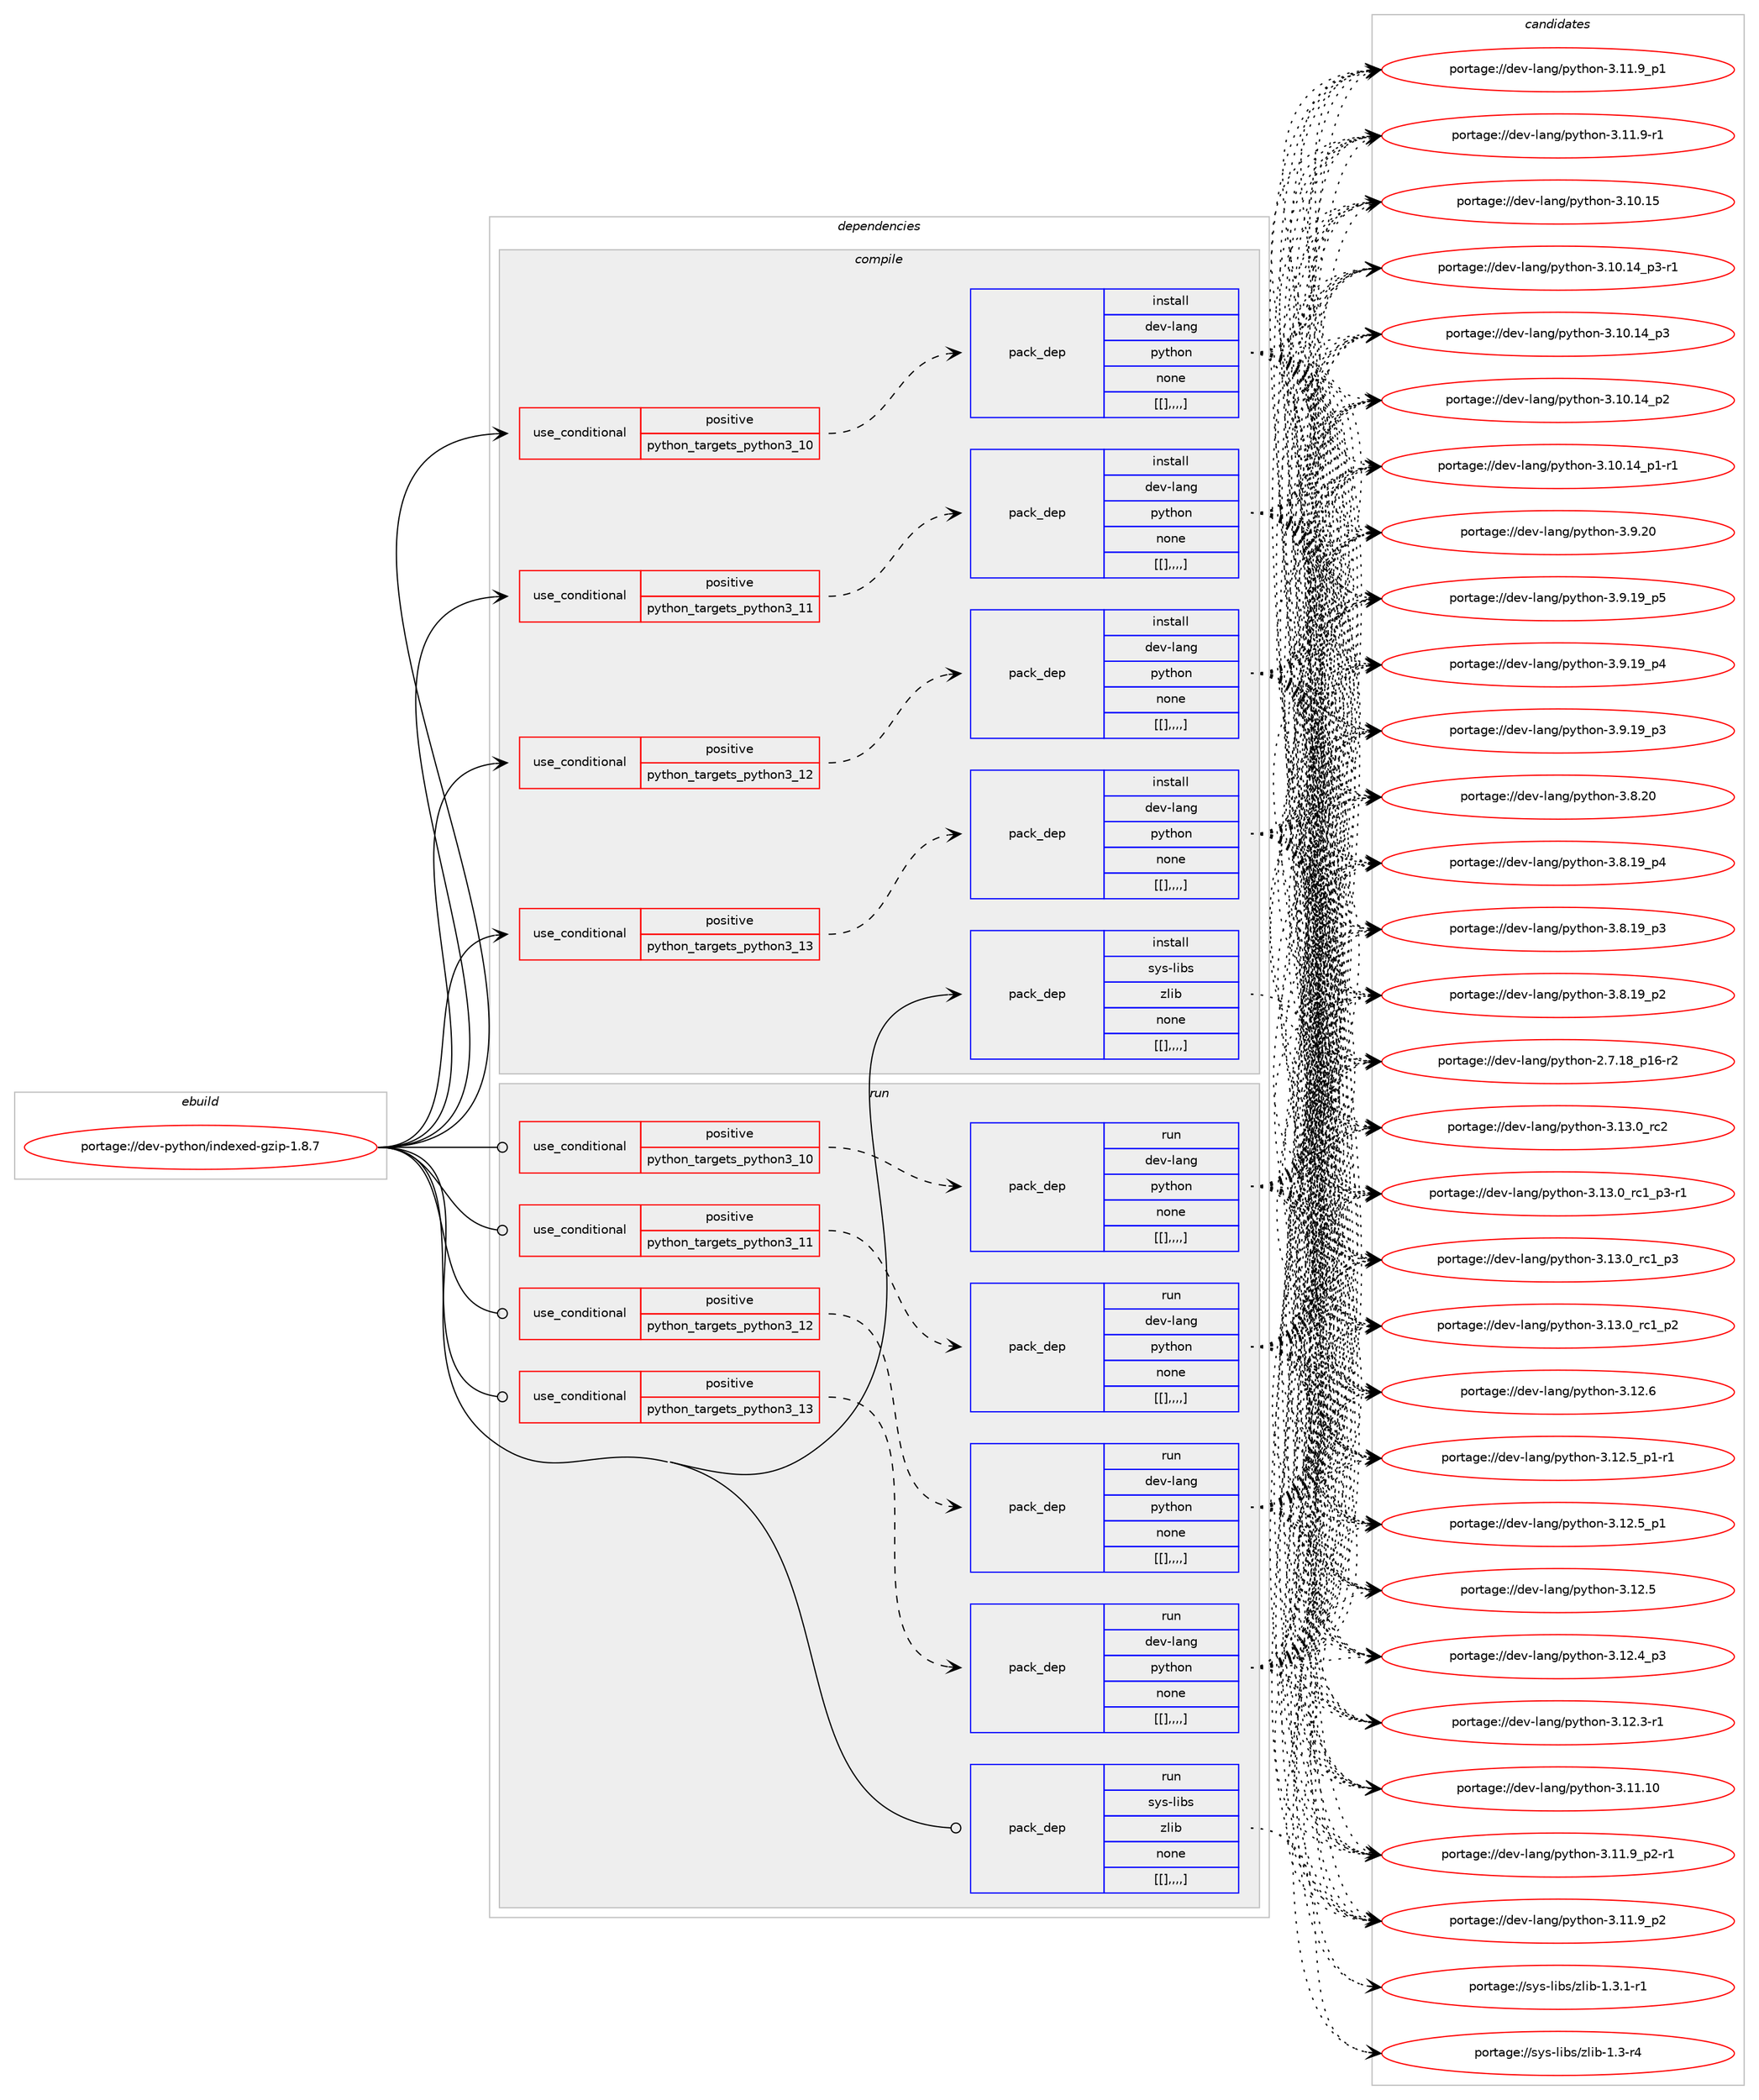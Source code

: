 digraph prolog {

# *************
# Graph options
# *************

newrank=true;
concentrate=true;
compound=true;
graph [rankdir=LR,fontname=Helvetica,fontsize=10,ranksep=1.5];#, ranksep=2.5, nodesep=0.2];
edge  [arrowhead=vee];
node  [fontname=Helvetica,fontsize=10];

# **********
# The ebuild
# **********

subgraph cluster_leftcol {
color=gray;
label=<<i>ebuild</i>>;
id [label="portage://dev-python/indexed-gzip-1.8.7", color=red, width=4, href="../dev-python/indexed-gzip-1.8.7.svg"];
}

# ****************
# The dependencies
# ****************

subgraph cluster_midcol {
color=gray;
label=<<i>dependencies</i>>;
subgraph cluster_compile {
fillcolor="#eeeeee";
style=filled;
label=<<i>compile</i>>;
subgraph cond34185 {
dependency149233 [label=<<TABLE BORDER="0" CELLBORDER="1" CELLSPACING="0" CELLPADDING="4"><TR><TD ROWSPAN="3" CELLPADDING="10">use_conditional</TD></TR><TR><TD>positive</TD></TR><TR><TD>python_targets_python3_10</TD></TR></TABLE>>, shape=none, color=red];
subgraph pack113830 {
dependency149234 [label=<<TABLE BORDER="0" CELLBORDER="1" CELLSPACING="0" CELLPADDING="4" WIDTH="220"><TR><TD ROWSPAN="6" CELLPADDING="30">pack_dep</TD></TR><TR><TD WIDTH="110">install</TD></TR><TR><TD>dev-lang</TD></TR><TR><TD>python</TD></TR><TR><TD>none</TD></TR><TR><TD>[[],,,,]</TD></TR></TABLE>>, shape=none, color=blue];
}
dependency149233:e -> dependency149234:w [weight=20,style="dashed",arrowhead="vee"];
}
id:e -> dependency149233:w [weight=20,style="solid",arrowhead="vee"];
subgraph cond34186 {
dependency149235 [label=<<TABLE BORDER="0" CELLBORDER="1" CELLSPACING="0" CELLPADDING="4"><TR><TD ROWSPAN="3" CELLPADDING="10">use_conditional</TD></TR><TR><TD>positive</TD></TR><TR><TD>python_targets_python3_11</TD></TR></TABLE>>, shape=none, color=red];
subgraph pack113831 {
dependency149236 [label=<<TABLE BORDER="0" CELLBORDER="1" CELLSPACING="0" CELLPADDING="4" WIDTH="220"><TR><TD ROWSPAN="6" CELLPADDING="30">pack_dep</TD></TR><TR><TD WIDTH="110">install</TD></TR><TR><TD>dev-lang</TD></TR><TR><TD>python</TD></TR><TR><TD>none</TD></TR><TR><TD>[[],,,,]</TD></TR></TABLE>>, shape=none, color=blue];
}
dependency149235:e -> dependency149236:w [weight=20,style="dashed",arrowhead="vee"];
}
id:e -> dependency149235:w [weight=20,style="solid",arrowhead="vee"];
subgraph cond34187 {
dependency149237 [label=<<TABLE BORDER="0" CELLBORDER="1" CELLSPACING="0" CELLPADDING="4"><TR><TD ROWSPAN="3" CELLPADDING="10">use_conditional</TD></TR><TR><TD>positive</TD></TR><TR><TD>python_targets_python3_12</TD></TR></TABLE>>, shape=none, color=red];
subgraph pack113832 {
dependency149238 [label=<<TABLE BORDER="0" CELLBORDER="1" CELLSPACING="0" CELLPADDING="4" WIDTH="220"><TR><TD ROWSPAN="6" CELLPADDING="30">pack_dep</TD></TR><TR><TD WIDTH="110">install</TD></TR><TR><TD>dev-lang</TD></TR><TR><TD>python</TD></TR><TR><TD>none</TD></TR><TR><TD>[[],,,,]</TD></TR></TABLE>>, shape=none, color=blue];
}
dependency149237:e -> dependency149238:w [weight=20,style="dashed",arrowhead="vee"];
}
id:e -> dependency149237:w [weight=20,style="solid",arrowhead="vee"];
subgraph cond34188 {
dependency149239 [label=<<TABLE BORDER="0" CELLBORDER="1" CELLSPACING="0" CELLPADDING="4"><TR><TD ROWSPAN="3" CELLPADDING="10">use_conditional</TD></TR><TR><TD>positive</TD></TR><TR><TD>python_targets_python3_13</TD></TR></TABLE>>, shape=none, color=red];
subgraph pack113833 {
dependency149240 [label=<<TABLE BORDER="0" CELLBORDER="1" CELLSPACING="0" CELLPADDING="4" WIDTH="220"><TR><TD ROWSPAN="6" CELLPADDING="30">pack_dep</TD></TR><TR><TD WIDTH="110">install</TD></TR><TR><TD>dev-lang</TD></TR><TR><TD>python</TD></TR><TR><TD>none</TD></TR><TR><TD>[[],,,,]</TD></TR></TABLE>>, shape=none, color=blue];
}
dependency149239:e -> dependency149240:w [weight=20,style="dashed",arrowhead="vee"];
}
id:e -> dependency149239:w [weight=20,style="solid",arrowhead="vee"];
subgraph pack113834 {
dependency149241 [label=<<TABLE BORDER="0" CELLBORDER="1" CELLSPACING="0" CELLPADDING="4" WIDTH="220"><TR><TD ROWSPAN="6" CELLPADDING="30">pack_dep</TD></TR><TR><TD WIDTH="110">install</TD></TR><TR><TD>sys-libs</TD></TR><TR><TD>zlib</TD></TR><TR><TD>none</TD></TR><TR><TD>[[],,,,]</TD></TR></TABLE>>, shape=none, color=blue];
}
id:e -> dependency149241:w [weight=20,style="solid",arrowhead="vee"];
}
subgraph cluster_compileandrun {
fillcolor="#eeeeee";
style=filled;
label=<<i>compile and run</i>>;
}
subgraph cluster_run {
fillcolor="#eeeeee";
style=filled;
label=<<i>run</i>>;
subgraph cond34189 {
dependency149242 [label=<<TABLE BORDER="0" CELLBORDER="1" CELLSPACING="0" CELLPADDING="4"><TR><TD ROWSPAN="3" CELLPADDING="10">use_conditional</TD></TR><TR><TD>positive</TD></TR><TR><TD>python_targets_python3_10</TD></TR></TABLE>>, shape=none, color=red];
subgraph pack113835 {
dependency149243 [label=<<TABLE BORDER="0" CELLBORDER="1" CELLSPACING="0" CELLPADDING="4" WIDTH="220"><TR><TD ROWSPAN="6" CELLPADDING="30">pack_dep</TD></TR><TR><TD WIDTH="110">run</TD></TR><TR><TD>dev-lang</TD></TR><TR><TD>python</TD></TR><TR><TD>none</TD></TR><TR><TD>[[],,,,]</TD></TR></TABLE>>, shape=none, color=blue];
}
dependency149242:e -> dependency149243:w [weight=20,style="dashed",arrowhead="vee"];
}
id:e -> dependency149242:w [weight=20,style="solid",arrowhead="odot"];
subgraph cond34190 {
dependency149244 [label=<<TABLE BORDER="0" CELLBORDER="1" CELLSPACING="0" CELLPADDING="4"><TR><TD ROWSPAN="3" CELLPADDING="10">use_conditional</TD></TR><TR><TD>positive</TD></TR><TR><TD>python_targets_python3_11</TD></TR></TABLE>>, shape=none, color=red];
subgraph pack113836 {
dependency149245 [label=<<TABLE BORDER="0" CELLBORDER="1" CELLSPACING="0" CELLPADDING="4" WIDTH="220"><TR><TD ROWSPAN="6" CELLPADDING="30">pack_dep</TD></TR><TR><TD WIDTH="110">run</TD></TR><TR><TD>dev-lang</TD></TR><TR><TD>python</TD></TR><TR><TD>none</TD></TR><TR><TD>[[],,,,]</TD></TR></TABLE>>, shape=none, color=blue];
}
dependency149244:e -> dependency149245:w [weight=20,style="dashed",arrowhead="vee"];
}
id:e -> dependency149244:w [weight=20,style="solid",arrowhead="odot"];
subgraph cond34191 {
dependency149246 [label=<<TABLE BORDER="0" CELLBORDER="1" CELLSPACING="0" CELLPADDING="4"><TR><TD ROWSPAN="3" CELLPADDING="10">use_conditional</TD></TR><TR><TD>positive</TD></TR><TR><TD>python_targets_python3_12</TD></TR></TABLE>>, shape=none, color=red];
subgraph pack113837 {
dependency149247 [label=<<TABLE BORDER="0" CELLBORDER="1" CELLSPACING="0" CELLPADDING="4" WIDTH="220"><TR><TD ROWSPAN="6" CELLPADDING="30">pack_dep</TD></TR><TR><TD WIDTH="110">run</TD></TR><TR><TD>dev-lang</TD></TR><TR><TD>python</TD></TR><TR><TD>none</TD></TR><TR><TD>[[],,,,]</TD></TR></TABLE>>, shape=none, color=blue];
}
dependency149246:e -> dependency149247:w [weight=20,style="dashed",arrowhead="vee"];
}
id:e -> dependency149246:w [weight=20,style="solid",arrowhead="odot"];
subgraph cond34192 {
dependency149248 [label=<<TABLE BORDER="0" CELLBORDER="1" CELLSPACING="0" CELLPADDING="4"><TR><TD ROWSPAN="3" CELLPADDING="10">use_conditional</TD></TR><TR><TD>positive</TD></TR><TR><TD>python_targets_python3_13</TD></TR></TABLE>>, shape=none, color=red];
subgraph pack113838 {
dependency149249 [label=<<TABLE BORDER="0" CELLBORDER="1" CELLSPACING="0" CELLPADDING="4" WIDTH="220"><TR><TD ROWSPAN="6" CELLPADDING="30">pack_dep</TD></TR><TR><TD WIDTH="110">run</TD></TR><TR><TD>dev-lang</TD></TR><TR><TD>python</TD></TR><TR><TD>none</TD></TR><TR><TD>[[],,,,]</TD></TR></TABLE>>, shape=none, color=blue];
}
dependency149248:e -> dependency149249:w [weight=20,style="dashed",arrowhead="vee"];
}
id:e -> dependency149248:w [weight=20,style="solid",arrowhead="odot"];
subgraph pack113839 {
dependency149250 [label=<<TABLE BORDER="0" CELLBORDER="1" CELLSPACING="0" CELLPADDING="4" WIDTH="220"><TR><TD ROWSPAN="6" CELLPADDING="30">pack_dep</TD></TR><TR><TD WIDTH="110">run</TD></TR><TR><TD>sys-libs</TD></TR><TR><TD>zlib</TD></TR><TR><TD>none</TD></TR><TR><TD>[[],,,,]</TD></TR></TABLE>>, shape=none, color=blue];
}
id:e -> dependency149250:w [weight=20,style="solid",arrowhead="odot"];
}
}

# **************
# The candidates
# **************

subgraph cluster_choices {
rank=same;
color=gray;
label=<<i>candidates</i>>;

subgraph choice113830 {
color=black;
nodesep=1;
choice10010111845108971101034711212111610411111045514649514648951149950 [label="portage://dev-lang/python-3.13.0_rc2", color=red, width=4,href="../dev-lang/python-3.13.0_rc2.svg"];
choice1001011184510897110103471121211161041111104551464951464895114994995112514511449 [label="portage://dev-lang/python-3.13.0_rc1_p3-r1", color=red, width=4,href="../dev-lang/python-3.13.0_rc1_p3-r1.svg"];
choice100101118451089711010347112121116104111110455146495146489511499499511251 [label="portage://dev-lang/python-3.13.0_rc1_p3", color=red, width=4,href="../dev-lang/python-3.13.0_rc1_p3.svg"];
choice100101118451089711010347112121116104111110455146495146489511499499511250 [label="portage://dev-lang/python-3.13.0_rc1_p2", color=red, width=4,href="../dev-lang/python-3.13.0_rc1_p2.svg"];
choice10010111845108971101034711212111610411111045514649504654 [label="portage://dev-lang/python-3.12.6", color=red, width=4,href="../dev-lang/python-3.12.6.svg"];
choice1001011184510897110103471121211161041111104551464950465395112494511449 [label="portage://dev-lang/python-3.12.5_p1-r1", color=red, width=4,href="../dev-lang/python-3.12.5_p1-r1.svg"];
choice100101118451089711010347112121116104111110455146495046539511249 [label="portage://dev-lang/python-3.12.5_p1", color=red, width=4,href="../dev-lang/python-3.12.5_p1.svg"];
choice10010111845108971101034711212111610411111045514649504653 [label="portage://dev-lang/python-3.12.5", color=red, width=4,href="../dev-lang/python-3.12.5.svg"];
choice100101118451089711010347112121116104111110455146495046529511251 [label="portage://dev-lang/python-3.12.4_p3", color=red, width=4,href="../dev-lang/python-3.12.4_p3.svg"];
choice100101118451089711010347112121116104111110455146495046514511449 [label="portage://dev-lang/python-3.12.3-r1", color=red, width=4,href="../dev-lang/python-3.12.3-r1.svg"];
choice1001011184510897110103471121211161041111104551464949464948 [label="portage://dev-lang/python-3.11.10", color=red, width=4,href="../dev-lang/python-3.11.10.svg"];
choice1001011184510897110103471121211161041111104551464949465795112504511449 [label="portage://dev-lang/python-3.11.9_p2-r1", color=red, width=4,href="../dev-lang/python-3.11.9_p2-r1.svg"];
choice100101118451089711010347112121116104111110455146494946579511250 [label="portage://dev-lang/python-3.11.9_p2", color=red, width=4,href="../dev-lang/python-3.11.9_p2.svg"];
choice100101118451089711010347112121116104111110455146494946579511249 [label="portage://dev-lang/python-3.11.9_p1", color=red, width=4,href="../dev-lang/python-3.11.9_p1.svg"];
choice100101118451089711010347112121116104111110455146494946574511449 [label="portage://dev-lang/python-3.11.9-r1", color=red, width=4,href="../dev-lang/python-3.11.9-r1.svg"];
choice1001011184510897110103471121211161041111104551464948464953 [label="portage://dev-lang/python-3.10.15", color=red, width=4,href="../dev-lang/python-3.10.15.svg"];
choice100101118451089711010347112121116104111110455146494846495295112514511449 [label="portage://dev-lang/python-3.10.14_p3-r1", color=red, width=4,href="../dev-lang/python-3.10.14_p3-r1.svg"];
choice10010111845108971101034711212111610411111045514649484649529511251 [label="portage://dev-lang/python-3.10.14_p3", color=red, width=4,href="../dev-lang/python-3.10.14_p3.svg"];
choice10010111845108971101034711212111610411111045514649484649529511250 [label="portage://dev-lang/python-3.10.14_p2", color=red, width=4,href="../dev-lang/python-3.10.14_p2.svg"];
choice100101118451089711010347112121116104111110455146494846495295112494511449 [label="portage://dev-lang/python-3.10.14_p1-r1", color=red, width=4,href="../dev-lang/python-3.10.14_p1-r1.svg"];
choice10010111845108971101034711212111610411111045514657465048 [label="portage://dev-lang/python-3.9.20", color=red, width=4,href="../dev-lang/python-3.9.20.svg"];
choice100101118451089711010347112121116104111110455146574649579511253 [label="portage://dev-lang/python-3.9.19_p5", color=red, width=4,href="../dev-lang/python-3.9.19_p5.svg"];
choice100101118451089711010347112121116104111110455146574649579511252 [label="portage://dev-lang/python-3.9.19_p4", color=red, width=4,href="../dev-lang/python-3.9.19_p4.svg"];
choice100101118451089711010347112121116104111110455146574649579511251 [label="portage://dev-lang/python-3.9.19_p3", color=red, width=4,href="../dev-lang/python-3.9.19_p3.svg"];
choice10010111845108971101034711212111610411111045514656465048 [label="portage://dev-lang/python-3.8.20", color=red, width=4,href="../dev-lang/python-3.8.20.svg"];
choice100101118451089711010347112121116104111110455146564649579511252 [label="portage://dev-lang/python-3.8.19_p4", color=red, width=4,href="../dev-lang/python-3.8.19_p4.svg"];
choice100101118451089711010347112121116104111110455146564649579511251 [label="portage://dev-lang/python-3.8.19_p3", color=red, width=4,href="../dev-lang/python-3.8.19_p3.svg"];
choice100101118451089711010347112121116104111110455146564649579511250 [label="portage://dev-lang/python-3.8.19_p2", color=red, width=4,href="../dev-lang/python-3.8.19_p2.svg"];
choice100101118451089711010347112121116104111110455046554649569511249544511450 [label="portage://dev-lang/python-2.7.18_p16-r2", color=red, width=4,href="../dev-lang/python-2.7.18_p16-r2.svg"];
dependency149234:e -> choice10010111845108971101034711212111610411111045514649514648951149950:w [style=dotted,weight="100"];
dependency149234:e -> choice1001011184510897110103471121211161041111104551464951464895114994995112514511449:w [style=dotted,weight="100"];
dependency149234:e -> choice100101118451089711010347112121116104111110455146495146489511499499511251:w [style=dotted,weight="100"];
dependency149234:e -> choice100101118451089711010347112121116104111110455146495146489511499499511250:w [style=dotted,weight="100"];
dependency149234:e -> choice10010111845108971101034711212111610411111045514649504654:w [style=dotted,weight="100"];
dependency149234:e -> choice1001011184510897110103471121211161041111104551464950465395112494511449:w [style=dotted,weight="100"];
dependency149234:e -> choice100101118451089711010347112121116104111110455146495046539511249:w [style=dotted,weight="100"];
dependency149234:e -> choice10010111845108971101034711212111610411111045514649504653:w [style=dotted,weight="100"];
dependency149234:e -> choice100101118451089711010347112121116104111110455146495046529511251:w [style=dotted,weight="100"];
dependency149234:e -> choice100101118451089711010347112121116104111110455146495046514511449:w [style=dotted,weight="100"];
dependency149234:e -> choice1001011184510897110103471121211161041111104551464949464948:w [style=dotted,weight="100"];
dependency149234:e -> choice1001011184510897110103471121211161041111104551464949465795112504511449:w [style=dotted,weight="100"];
dependency149234:e -> choice100101118451089711010347112121116104111110455146494946579511250:w [style=dotted,weight="100"];
dependency149234:e -> choice100101118451089711010347112121116104111110455146494946579511249:w [style=dotted,weight="100"];
dependency149234:e -> choice100101118451089711010347112121116104111110455146494946574511449:w [style=dotted,weight="100"];
dependency149234:e -> choice1001011184510897110103471121211161041111104551464948464953:w [style=dotted,weight="100"];
dependency149234:e -> choice100101118451089711010347112121116104111110455146494846495295112514511449:w [style=dotted,weight="100"];
dependency149234:e -> choice10010111845108971101034711212111610411111045514649484649529511251:w [style=dotted,weight="100"];
dependency149234:e -> choice10010111845108971101034711212111610411111045514649484649529511250:w [style=dotted,weight="100"];
dependency149234:e -> choice100101118451089711010347112121116104111110455146494846495295112494511449:w [style=dotted,weight="100"];
dependency149234:e -> choice10010111845108971101034711212111610411111045514657465048:w [style=dotted,weight="100"];
dependency149234:e -> choice100101118451089711010347112121116104111110455146574649579511253:w [style=dotted,weight="100"];
dependency149234:e -> choice100101118451089711010347112121116104111110455146574649579511252:w [style=dotted,weight="100"];
dependency149234:e -> choice100101118451089711010347112121116104111110455146574649579511251:w [style=dotted,weight="100"];
dependency149234:e -> choice10010111845108971101034711212111610411111045514656465048:w [style=dotted,weight="100"];
dependency149234:e -> choice100101118451089711010347112121116104111110455146564649579511252:w [style=dotted,weight="100"];
dependency149234:e -> choice100101118451089711010347112121116104111110455146564649579511251:w [style=dotted,weight="100"];
dependency149234:e -> choice100101118451089711010347112121116104111110455146564649579511250:w [style=dotted,weight="100"];
dependency149234:e -> choice100101118451089711010347112121116104111110455046554649569511249544511450:w [style=dotted,weight="100"];
}
subgraph choice113831 {
color=black;
nodesep=1;
choice10010111845108971101034711212111610411111045514649514648951149950 [label="portage://dev-lang/python-3.13.0_rc2", color=red, width=4,href="../dev-lang/python-3.13.0_rc2.svg"];
choice1001011184510897110103471121211161041111104551464951464895114994995112514511449 [label="portage://dev-lang/python-3.13.0_rc1_p3-r1", color=red, width=4,href="../dev-lang/python-3.13.0_rc1_p3-r1.svg"];
choice100101118451089711010347112121116104111110455146495146489511499499511251 [label="portage://dev-lang/python-3.13.0_rc1_p3", color=red, width=4,href="../dev-lang/python-3.13.0_rc1_p3.svg"];
choice100101118451089711010347112121116104111110455146495146489511499499511250 [label="portage://dev-lang/python-3.13.0_rc1_p2", color=red, width=4,href="../dev-lang/python-3.13.0_rc1_p2.svg"];
choice10010111845108971101034711212111610411111045514649504654 [label="portage://dev-lang/python-3.12.6", color=red, width=4,href="../dev-lang/python-3.12.6.svg"];
choice1001011184510897110103471121211161041111104551464950465395112494511449 [label="portage://dev-lang/python-3.12.5_p1-r1", color=red, width=4,href="../dev-lang/python-3.12.5_p1-r1.svg"];
choice100101118451089711010347112121116104111110455146495046539511249 [label="portage://dev-lang/python-3.12.5_p1", color=red, width=4,href="../dev-lang/python-3.12.5_p1.svg"];
choice10010111845108971101034711212111610411111045514649504653 [label="portage://dev-lang/python-3.12.5", color=red, width=4,href="../dev-lang/python-3.12.5.svg"];
choice100101118451089711010347112121116104111110455146495046529511251 [label="portage://dev-lang/python-3.12.4_p3", color=red, width=4,href="../dev-lang/python-3.12.4_p3.svg"];
choice100101118451089711010347112121116104111110455146495046514511449 [label="portage://dev-lang/python-3.12.3-r1", color=red, width=4,href="../dev-lang/python-3.12.3-r1.svg"];
choice1001011184510897110103471121211161041111104551464949464948 [label="portage://dev-lang/python-3.11.10", color=red, width=4,href="../dev-lang/python-3.11.10.svg"];
choice1001011184510897110103471121211161041111104551464949465795112504511449 [label="portage://dev-lang/python-3.11.9_p2-r1", color=red, width=4,href="../dev-lang/python-3.11.9_p2-r1.svg"];
choice100101118451089711010347112121116104111110455146494946579511250 [label="portage://dev-lang/python-3.11.9_p2", color=red, width=4,href="../dev-lang/python-3.11.9_p2.svg"];
choice100101118451089711010347112121116104111110455146494946579511249 [label="portage://dev-lang/python-3.11.9_p1", color=red, width=4,href="../dev-lang/python-3.11.9_p1.svg"];
choice100101118451089711010347112121116104111110455146494946574511449 [label="portage://dev-lang/python-3.11.9-r1", color=red, width=4,href="../dev-lang/python-3.11.9-r1.svg"];
choice1001011184510897110103471121211161041111104551464948464953 [label="portage://dev-lang/python-3.10.15", color=red, width=4,href="../dev-lang/python-3.10.15.svg"];
choice100101118451089711010347112121116104111110455146494846495295112514511449 [label="portage://dev-lang/python-3.10.14_p3-r1", color=red, width=4,href="../dev-lang/python-3.10.14_p3-r1.svg"];
choice10010111845108971101034711212111610411111045514649484649529511251 [label="portage://dev-lang/python-3.10.14_p3", color=red, width=4,href="../dev-lang/python-3.10.14_p3.svg"];
choice10010111845108971101034711212111610411111045514649484649529511250 [label="portage://dev-lang/python-3.10.14_p2", color=red, width=4,href="../dev-lang/python-3.10.14_p2.svg"];
choice100101118451089711010347112121116104111110455146494846495295112494511449 [label="portage://dev-lang/python-3.10.14_p1-r1", color=red, width=4,href="../dev-lang/python-3.10.14_p1-r1.svg"];
choice10010111845108971101034711212111610411111045514657465048 [label="portage://dev-lang/python-3.9.20", color=red, width=4,href="../dev-lang/python-3.9.20.svg"];
choice100101118451089711010347112121116104111110455146574649579511253 [label="portage://dev-lang/python-3.9.19_p5", color=red, width=4,href="../dev-lang/python-3.9.19_p5.svg"];
choice100101118451089711010347112121116104111110455146574649579511252 [label="portage://dev-lang/python-3.9.19_p4", color=red, width=4,href="../dev-lang/python-3.9.19_p4.svg"];
choice100101118451089711010347112121116104111110455146574649579511251 [label="portage://dev-lang/python-3.9.19_p3", color=red, width=4,href="../dev-lang/python-3.9.19_p3.svg"];
choice10010111845108971101034711212111610411111045514656465048 [label="portage://dev-lang/python-3.8.20", color=red, width=4,href="../dev-lang/python-3.8.20.svg"];
choice100101118451089711010347112121116104111110455146564649579511252 [label="portage://dev-lang/python-3.8.19_p4", color=red, width=4,href="../dev-lang/python-3.8.19_p4.svg"];
choice100101118451089711010347112121116104111110455146564649579511251 [label="portage://dev-lang/python-3.8.19_p3", color=red, width=4,href="../dev-lang/python-3.8.19_p3.svg"];
choice100101118451089711010347112121116104111110455146564649579511250 [label="portage://dev-lang/python-3.8.19_p2", color=red, width=4,href="../dev-lang/python-3.8.19_p2.svg"];
choice100101118451089711010347112121116104111110455046554649569511249544511450 [label="portage://dev-lang/python-2.7.18_p16-r2", color=red, width=4,href="../dev-lang/python-2.7.18_p16-r2.svg"];
dependency149236:e -> choice10010111845108971101034711212111610411111045514649514648951149950:w [style=dotted,weight="100"];
dependency149236:e -> choice1001011184510897110103471121211161041111104551464951464895114994995112514511449:w [style=dotted,weight="100"];
dependency149236:e -> choice100101118451089711010347112121116104111110455146495146489511499499511251:w [style=dotted,weight="100"];
dependency149236:e -> choice100101118451089711010347112121116104111110455146495146489511499499511250:w [style=dotted,weight="100"];
dependency149236:e -> choice10010111845108971101034711212111610411111045514649504654:w [style=dotted,weight="100"];
dependency149236:e -> choice1001011184510897110103471121211161041111104551464950465395112494511449:w [style=dotted,weight="100"];
dependency149236:e -> choice100101118451089711010347112121116104111110455146495046539511249:w [style=dotted,weight="100"];
dependency149236:e -> choice10010111845108971101034711212111610411111045514649504653:w [style=dotted,weight="100"];
dependency149236:e -> choice100101118451089711010347112121116104111110455146495046529511251:w [style=dotted,weight="100"];
dependency149236:e -> choice100101118451089711010347112121116104111110455146495046514511449:w [style=dotted,weight="100"];
dependency149236:e -> choice1001011184510897110103471121211161041111104551464949464948:w [style=dotted,weight="100"];
dependency149236:e -> choice1001011184510897110103471121211161041111104551464949465795112504511449:w [style=dotted,weight="100"];
dependency149236:e -> choice100101118451089711010347112121116104111110455146494946579511250:w [style=dotted,weight="100"];
dependency149236:e -> choice100101118451089711010347112121116104111110455146494946579511249:w [style=dotted,weight="100"];
dependency149236:e -> choice100101118451089711010347112121116104111110455146494946574511449:w [style=dotted,weight="100"];
dependency149236:e -> choice1001011184510897110103471121211161041111104551464948464953:w [style=dotted,weight="100"];
dependency149236:e -> choice100101118451089711010347112121116104111110455146494846495295112514511449:w [style=dotted,weight="100"];
dependency149236:e -> choice10010111845108971101034711212111610411111045514649484649529511251:w [style=dotted,weight="100"];
dependency149236:e -> choice10010111845108971101034711212111610411111045514649484649529511250:w [style=dotted,weight="100"];
dependency149236:e -> choice100101118451089711010347112121116104111110455146494846495295112494511449:w [style=dotted,weight="100"];
dependency149236:e -> choice10010111845108971101034711212111610411111045514657465048:w [style=dotted,weight="100"];
dependency149236:e -> choice100101118451089711010347112121116104111110455146574649579511253:w [style=dotted,weight="100"];
dependency149236:e -> choice100101118451089711010347112121116104111110455146574649579511252:w [style=dotted,weight="100"];
dependency149236:e -> choice100101118451089711010347112121116104111110455146574649579511251:w [style=dotted,weight="100"];
dependency149236:e -> choice10010111845108971101034711212111610411111045514656465048:w [style=dotted,weight="100"];
dependency149236:e -> choice100101118451089711010347112121116104111110455146564649579511252:w [style=dotted,weight="100"];
dependency149236:e -> choice100101118451089711010347112121116104111110455146564649579511251:w [style=dotted,weight="100"];
dependency149236:e -> choice100101118451089711010347112121116104111110455146564649579511250:w [style=dotted,weight="100"];
dependency149236:e -> choice100101118451089711010347112121116104111110455046554649569511249544511450:w [style=dotted,weight="100"];
}
subgraph choice113832 {
color=black;
nodesep=1;
choice10010111845108971101034711212111610411111045514649514648951149950 [label="portage://dev-lang/python-3.13.0_rc2", color=red, width=4,href="../dev-lang/python-3.13.0_rc2.svg"];
choice1001011184510897110103471121211161041111104551464951464895114994995112514511449 [label="portage://dev-lang/python-3.13.0_rc1_p3-r1", color=red, width=4,href="../dev-lang/python-3.13.0_rc1_p3-r1.svg"];
choice100101118451089711010347112121116104111110455146495146489511499499511251 [label="portage://dev-lang/python-3.13.0_rc1_p3", color=red, width=4,href="../dev-lang/python-3.13.0_rc1_p3.svg"];
choice100101118451089711010347112121116104111110455146495146489511499499511250 [label="portage://dev-lang/python-3.13.0_rc1_p2", color=red, width=4,href="../dev-lang/python-3.13.0_rc1_p2.svg"];
choice10010111845108971101034711212111610411111045514649504654 [label="portage://dev-lang/python-3.12.6", color=red, width=4,href="../dev-lang/python-3.12.6.svg"];
choice1001011184510897110103471121211161041111104551464950465395112494511449 [label="portage://dev-lang/python-3.12.5_p1-r1", color=red, width=4,href="../dev-lang/python-3.12.5_p1-r1.svg"];
choice100101118451089711010347112121116104111110455146495046539511249 [label="portage://dev-lang/python-3.12.5_p1", color=red, width=4,href="../dev-lang/python-3.12.5_p1.svg"];
choice10010111845108971101034711212111610411111045514649504653 [label="portage://dev-lang/python-3.12.5", color=red, width=4,href="../dev-lang/python-3.12.5.svg"];
choice100101118451089711010347112121116104111110455146495046529511251 [label="portage://dev-lang/python-3.12.4_p3", color=red, width=4,href="../dev-lang/python-3.12.4_p3.svg"];
choice100101118451089711010347112121116104111110455146495046514511449 [label="portage://dev-lang/python-3.12.3-r1", color=red, width=4,href="../dev-lang/python-3.12.3-r1.svg"];
choice1001011184510897110103471121211161041111104551464949464948 [label="portage://dev-lang/python-3.11.10", color=red, width=4,href="../dev-lang/python-3.11.10.svg"];
choice1001011184510897110103471121211161041111104551464949465795112504511449 [label="portage://dev-lang/python-3.11.9_p2-r1", color=red, width=4,href="../dev-lang/python-3.11.9_p2-r1.svg"];
choice100101118451089711010347112121116104111110455146494946579511250 [label="portage://dev-lang/python-3.11.9_p2", color=red, width=4,href="../dev-lang/python-3.11.9_p2.svg"];
choice100101118451089711010347112121116104111110455146494946579511249 [label="portage://dev-lang/python-3.11.9_p1", color=red, width=4,href="../dev-lang/python-3.11.9_p1.svg"];
choice100101118451089711010347112121116104111110455146494946574511449 [label="portage://dev-lang/python-3.11.9-r1", color=red, width=4,href="../dev-lang/python-3.11.9-r1.svg"];
choice1001011184510897110103471121211161041111104551464948464953 [label="portage://dev-lang/python-3.10.15", color=red, width=4,href="../dev-lang/python-3.10.15.svg"];
choice100101118451089711010347112121116104111110455146494846495295112514511449 [label="portage://dev-lang/python-3.10.14_p3-r1", color=red, width=4,href="../dev-lang/python-3.10.14_p3-r1.svg"];
choice10010111845108971101034711212111610411111045514649484649529511251 [label="portage://dev-lang/python-3.10.14_p3", color=red, width=4,href="../dev-lang/python-3.10.14_p3.svg"];
choice10010111845108971101034711212111610411111045514649484649529511250 [label="portage://dev-lang/python-3.10.14_p2", color=red, width=4,href="../dev-lang/python-3.10.14_p2.svg"];
choice100101118451089711010347112121116104111110455146494846495295112494511449 [label="portage://dev-lang/python-3.10.14_p1-r1", color=red, width=4,href="../dev-lang/python-3.10.14_p1-r1.svg"];
choice10010111845108971101034711212111610411111045514657465048 [label="portage://dev-lang/python-3.9.20", color=red, width=4,href="../dev-lang/python-3.9.20.svg"];
choice100101118451089711010347112121116104111110455146574649579511253 [label="portage://dev-lang/python-3.9.19_p5", color=red, width=4,href="../dev-lang/python-3.9.19_p5.svg"];
choice100101118451089711010347112121116104111110455146574649579511252 [label="portage://dev-lang/python-3.9.19_p4", color=red, width=4,href="../dev-lang/python-3.9.19_p4.svg"];
choice100101118451089711010347112121116104111110455146574649579511251 [label="portage://dev-lang/python-3.9.19_p3", color=red, width=4,href="../dev-lang/python-3.9.19_p3.svg"];
choice10010111845108971101034711212111610411111045514656465048 [label="portage://dev-lang/python-3.8.20", color=red, width=4,href="../dev-lang/python-3.8.20.svg"];
choice100101118451089711010347112121116104111110455146564649579511252 [label="portage://dev-lang/python-3.8.19_p4", color=red, width=4,href="../dev-lang/python-3.8.19_p4.svg"];
choice100101118451089711010347112121116104111110455146564649579511251 [label="portage://dev-lang/python-3.8.19_p3", color=red, width=4,href="../dev-lang/python-3.8.19_p3.svg"];
choice100101118451089711010347112121116104111110455146564649579511250 [label="portage://dev-lang/python-3.8.19_p2", color=red, width=4,href="../dev-lang/python-3.8.19_p2.svg"];
choice100101118451089711010347112121116104111110455046554649569511249544511450 [label="portage://dev-lang/python-2.7.18_p16-r2", color=red, width=4,href="../dev-lang/python-2.7.18_p16-r2.svg"];
dependency149238:e -> choice10010111845108971101034711212111610411111045514649514648951149950:w [style=dotted,weight="100"];
dependency149238:e -> choice1001011184510897110103471121211161041111104551464951464895114994995112514511449:w [style=dotted,weight="100"];
dependency149238:e -> choice100101118451089711010347112121116104111110455146495146489511499499511251:w [style=dotted,weight="100"];
dependency149238:e -> choice100101118451089711010347112121116104111110455146495146489511499499511250:w [style=dotted,weight="100"];
dependency149238:e -> choice10010111845108971101034711212111610411111045514649504654:w [style=dotted,weight="100"];
dependency149238:e -> choice1001011184510897110103471121211161041111104551464950465395112494511449:w [style=dotted,weight="100"];
dependency149238:e -> choice100101118451089711010347112121116104111110455146495046539511249:w [style=dotted,weight="100"];
dependency149238:e -> choice10010111845108971101034711212111610411111045514649504653:w [style=dotted,weight="100"];
dependency149238:e -> choice100101118451089711010347112121116104111110455146495046529511251:w [style=dotted,weight="100"];
dependency149238:e -> choice100101118451089711010347112121116104111110455146495046514511449:w [style=dotted,weight="100"];
dependency149238:e -> choice1001011184510897110103471121211161041111104551464949464948:w [style=dotted,weight="100"];
dependency149238:e -> choice1001011184510897110103471121211161041111104551464949465795112504511449:w [style=dotted,weight="100"];
dependency149238:e -> choice100101118451089711010347112121116104111110455146494946579511250:w [style=dotted,weight="100"];
dependency149238:e -> choice100101118451089711010347112121116104111110455146494946579511249:w [style=dotted,weight="100"];
dependency149238:e -> choice100101118451089711010347112121116104111110455146494946574511449:w [style=dotted,weight="100"];
dependency149238:e -> choice1001011184510897110103471121211161041111104551464948464953:w [style=dotted,weight="100"];
dependency149238:e -> choice100101118451089711010347112121116104111110455146494846495295112514511449:w [style=dotted,weight="100"];
dependency149238:e -> choice10010111845108971101034711212111610411111045514649484649529511251:w [style=dotted,weight="100"];
dependency149238:e -> choice10010111845108971101034711212111610411111045514649484649529511250:w [style=dotted,weight="100"];
dependency149238:e -> choice100101118451089711010347112121116104111110455146494846495295112494511449:w [style=dotted,weight="100"];
dependency149238:e -> choice10010111845108971101034711212111610411111045514657465048:w [style=dotted,weight="100"];
dependency149238:e -> choice100101118451089711010347112121116104111110455146574649579511253:w [style=dotted,weight="100"];
dependency149238:e -> choice100101118451089711010347112121116104111110455146574649579511252:w [style=dotted,weight="100"];
dependency149238:e -> choice100101118451089711010347112121116104111110455146574649579511251:w [style=dotted,weight="100"];
dependency149238:e -> choice10010111845108971101034711212111610411111045514656465048:w [style=dotted,weight="100"];
dependency149238:e -> choice100101118451089711010347112121116104111110455146564649579511252:w [style=dotted,weight="100"];
dependency149238:e -> choice100101118451089711010347112121116104111110455146564649579511251:w [style=dotted,weight="100"];
dependency149238:e -> choice100101118451089711010347112121116104111110455146564649579511250:w [style=dotted,weight="100"];
dependency149238:e -> choice100101118451089711010347112121116104111110455046554649569511249544511450:w [style=dotted,weight="100"];
}
subgraph choice113833 {
color=black;
nodesep=1;
choice10010111845108971101034711212111610411111045514649514648951149950 [label="portage://dev-lang/python-3.13.0_rc2", color=red, width=4,href="../dev-lang/python-3.13.0_rc2.svg"];
choice1001011184510897110103471121211161041111104551464951464895114994995112514511449 [label="portage://dev-lang/python-3.13.0_rc1_p3-r1", color=red, width=4,href="../dev-lang/python-3.13.0_rc1_p3-r1.svg"];
choice100101118451089711010347112121116104111110455146495146489511499499511251 [label="portage://dev-lang/python-3.13.0_rc1_p3", color=red, width=4,href="../dev-lang/python-3.13.0_rc1_p3.svg"];
choice100101118451089711010347112121116104111110455146495146489511499499511250 [label="portage://dev-lang/python-3.13.0_rc1_p2", color=red, width=4,href="../dev-lang/python-3.13.0_rc1_p2.svg"];
choice10010111845108971101034711212111610411111045514649504654 [label="portage://dev-lang/python-3.12.6", color=red, width=4,href="../dev-lang/python-3.12.6.svg"];
choice1001011184510897110103471121211161041111104551464950465395112494511449 [label="portage://dev-lang/python-3.12.5_p1-r1", color=red, width=4,href="../dev-lang/python-3.12.5_p1-r1.svg"];
choice100101118451089711010347112121116104111110455146495046539511249 [label="portage://dev-lang/python-3.12.5_p1", color=red, width=4,href="../dev-lang/python-3.12.5_p1.svg"];
choice10010111845108971101034711212111610411111045514649504653 [label="portage://dev-lang/python-3.12.5", color=red, width=4,href="../dev-lang/python-3.12.5.svg"];
choice100101118451089711010347112121116104111110455146495046529511251 [label="portage://dev-lang/python-3.12.4_p3", color=red, width=4,href="../dev-lang/python-3.12.4_p3.svg"];
choice100101118451089711010347112121116104111110455146495046514511449 [label="portage://dev-lang/python-3.12.3-r1", color=red, width=4,href="../dev-lang/python-3.12.3-r1.svg"];
choice1001011184510897110103471121211161041111104551464949464948 [label="portage://dev-lang/python-3.11.10", color=red, width=4,href="../dev-lang/python-3.11.10.svg"];
choice1001011184510897110103471121211161041111104551464949465795112504511449 [label="portage://dev-lang/python-3.11.9_p2-r1", color=red, width=4,href="../dev-lang/python-3.11.9_p2-r1.svg"];
choice100101118451089711010347112121116104111110455146494946579511250 [label="portage://dev-lang/python-3.11.9_p2", color=red, width=4,href="../dev-lang/python-3.11.9_p2.svg"];
choice100101118451089711010347112121116104111110455146494946579511249 [label="portage://dev-lang/python-3.11.9_p1", color=red, width=4,href="../dev-lang/python-3.11.9_p1.svg"];
choice100101118451089711010347112121116104111110455146494946574511449 [label="portage://dev-lang/python-3.11.9-r1", color=red, width=4,href="../dev-lang/python-3.11.9-r1.svg"];
choice1001011184510897110103471121211161041111104551464948464953 [label="portage://dev-lang/python-3.10.15", color=red, width=4,href="../dev-lang/python-3.10.15.svg"];
choice100101118451089711010347112121116104111110455146494846495295112514511449 [label="portage://dev-lang/python-3.10.14_p3-r1", color=red, width=4,href="../dev-lang/python-3.10.14_p3-r1.svg"];
choice10010111845108971101034711212111610411111045514649484649529511251 [label="portage://dev-lang/python-3.10.14_p3", color=red, width=4,href="../dev-lang/python-3.10.14_p3.svg"];
choice10010111845108971101034711212111610411111045514649484649529511250 [label="portage://dev-lang/python-3.10.14_p2", color=red, width=4,href="../dev-lang/python-3.10.14_p2.svg"];
choice100101118451089711010347112121116104111110455146494846495295112494511449 [label="portage://dev-lang/python-3.10.14_p1-r1", color=red, width=4,href="../dev-lang/python-3.10.14_p1-r1.svg"];
choice10010111845108971101034711212111610411111045514657465048 [label="portage://dev-lang/python-3.9.20", color=red, width=4,href="../dev-lang/python-3.9.20.svg"];
choice100101118451089711010347112121116104111110455146574649579511253 [label="portage://dev-lang/python-3.9.19_p5", color=red, width=4,href="../dev-lang/python-3.9.19_p5.svg"];
choice100101118451089711010347112121116104111110455146574649579511252 [label="portage://dev-lang/python-3.9.19_p4", color=red, width=4,href="../dev-lang/python-3.9.19_p4.svg"];
choice100101118451089711010347112121116104111110455146574649579511251 [label="portage://dev-lang/python-3.9.19_p3", color=red, width=4,href="../dev-lang/python-3.9.19_p3.svg"];
choice10010111845108971101034711212111610411111045514656465048 [label="portage://dev-lang/python-3.8.20", color=red, width=4,href="../dev-lang/python-3.8.20.svg"];
choice100101118451089711010347112121116104111110455146564649579511252 [label="portage://dev-lang/python-3.8.19_p4", color=red, width=4,href="../dev-lang/python-3.8.19_p4.svg"];
choice100101118451089711010347112121116104111110455146564649579511251 [label="portage://dev-lang/python-3.8.19_p3", color=red, width=4,href="../dev-lang/python-3.8.19_p3.svg"];
choice100101118451089711010347112121116104111110455146564649579511250 [label="portage://dev-lang/python-3.8.19_p2", color=red, width=4,href="../dev-lang/python-3.8.19_p2.svg"];
choice100101118451089711010347112121116104111110455046554649569511249544511450 [label="portage://dev-lang/python-2.7.18_p16-r2", color=red, width=4,href="../dev-lang/python-2.7.18_p16-r2.svg"];
dependency149240:e -> choice10010111845108971101034711212111610411111045514649514648951149950:w [style=dotted,weight="100"];
dependency149240:e -> choice1001011184510897110103471121211161041111104551464951464895114994995112514511449:w [style=dotted,weight="100"];
dependency149240:e -> choice100101118451089711010347112121116104111110455146495146489511499499511251:w [style=dotted,weight="100"];
dependency149240:e -> choice100101118451089711010347112121116104111110455146495146489511499499511250:w [style=dotted,weight="100"];
dependency149240:e -> choice10010111845108971101034711212111610411111045514649504654:w [style=dotted,weight="100"];
dependency149240:e -> choice1001011184510897110103471121211161041111104551464950465395112494511449:w [style=dotted,weight="100"];
dependency149240:e -> choice100101118451089711010347112121116104111110455146495046539511249:w [style=dotted,weight="100"];
dependency149240:e -> choice10010111845108971101034711212111610411111045514649504653:w [style=dotted,weight="100"];
dependency149240:e -> choice100101118451089711010347112121116104111110455146495046529511251:w [style=dotted,weight="100"];
dependency149240:e -> choice100101118451089711010347112121116104111110455146495046514511449:w [style=dotted,weight="100"];
dependency149240:e -> choice1001011184510897110103471121211161041111104551464949464948:w [style=dotted,weight="100"];
dependency149240:e -> choice1001011184510897110103471121211161041111104551464949465795112504511449:w [style=dotted,weight="100"];
dependency149240:e -> choice100101118451089711010347112121116104111110455146494946579511250:w [style=dotted,weight="100"];
dependency149240:e -> choice100101118451089711010347112121116104111110455146494946579511249:w [style=dotted,weight="100"];
dependency149240:e -> choice100101118451089711010347112121116104111110455146494946574511449:w [style=dotted,weight="100"];
dependency149240:e -> choice1001011184510897110103471121211161041111104551464948464953:w [style=dotted,weight="100"];
dependency149240:e -> choice100101118451089711010347112121116104111110455146494846495295112514511449:w [style=dotted,weight="100"];
dependency149240:e -> choice10010111845108971101034711212111610411111045514649484649529511251:w [style=dotted,weight="100"];
dependency149240:e -> choice10010111845108971101034711212111610411111045514649484649529511250:w [style=dotted,weight="100"];
dependency149240:e -> choice100101118451089711010347112121116104111110455146494846495295112494511449:w [style=dotted,weight="100"];
dependency149240:e -> choice10010111845108971101034711212111610411111045514657465048:w [style=dotted,weight="100"];
dependency149240:e -> choice100101118451089711010347112121116104111110455146574649579511253:w [style=dotted,weight="100"];
dependency149240:e -> choice100101118451089711010347112121116104111110455146574649579511252:w [style=dotted,weight="100"];
dependency149240:e -> choice100101118451089711010347112121116104111110455146574649579511251:w [style=dotted,weight="100"];
dependency149240:e -> choice10010111845108971101034711212111610411111045514656465048:w [style=dotted,weight="100"];
dependency149240:e -> choice100101118451089711010347112121116104111110455146564649579511252:w [style=dotted,weight="100"];
dependency149240:e -> choice100101118451089711010347112121116104111110455146564649579511251:w [style=dotted,weight="100"];
dependency149240:e -> choice100101118451089711010347112121116104111110455146564649579511250:w [style=dotted,weight="100"];
dependency149240:e -> choice100101118451089711010347112121116104111110455046554649569511249544511450:w [style=dotted,weight="100"];
}
subgraph choice113834 {
color=black;
nodesep=1;
choice115121115451081059811547122108105984549465146494511449 [label="portage://sys-libs/zlib-1.3.1-r1", color=red, width=4,href="../sys-libs/zlib-1.3.1-r1.svg"];
choice11512111545108105981154712210810598454946514511452 [label="portage://sys-libs/zlib-1.3-r4", color=red, width=4,href="../sys-libs/zlib-1.3-r4.svg"];
dependency149241:e -> choice115121115451081059811547122108105984549465146494511449:w [style=dotted,weight="100"];
dependency149241:e -> choice11512111545108105981154712210810598454946514511452:w [style=dotted,weight="100"];
}
subgraph choice113835 {
color=black;
nodesep=1;
choice10010111845108971101034711212111610411111045514649514648951149950 [label="portage://dev-lang/python-3.13.0_rc2", color=red, width=4,href="../dev-lang/python-3.13.0_rc2.svg"];
choice1001011184510897110103471121211161041111104551464951464895114994995112514511449 [label="portage://dev-lang/python-3.13.0_rc1_p3-r1", color=red, width=4,href="../dev-lang/python-3.13.0_rc1_p3-r1.svg"];
choice100101118451089711010347112121116104111110455146495146489511499499511251 [label="portage://dev-lang/python-3.13.0_rc1_p3", color=red, width=4,href="../dev-lang/python-3.13.0_rc1_p3.svg"];
choice100101118451089711010347112121116104111110455146495146489511499499511250 [label="portage://dev-lang/python-3.13.0_rc1_p2", color=red, width=4,href="../dev-lang/python-3.13.0_rc1_p2.svg"];
choice10010111845108971101034711212111610411111045514649504654 [label="portage://dev-lang/python-3.12.6", color=red, width=4,href="../dev-lang/python-3.12.6.svg"];
choice1001011184510897110103471121211161041111104551464950465395112494511449 [label="portage://dev-lang/python-3.12.5_p1-r1", color=red, width=4,href="../dev-lang/python-3.12.5_p1-r1.svg"];
choice100101118451089711010347112121116104111110455146495046539511249 [label="portage://dev-lang/python-3.12.5_p1", color=red, width=4,href="../dev-lang/python-3.12.5_p1.svg"];
choice10010111845108971101034711212111610411111045514649504653 [label="portage://dev-lang/python-3.12.5", color=red, width=4,href="../dev-lang/python-3.12.5.svg"];
choice100101118451089711010347112121116104111110455146495046529511251 [label="portage://dev-lang/python-3.12.4_p3", color=red, width=4,href="../dev-lang/python-3.12.4_p3.svg"];
choice100101118451089711010347112121116104111110455146495046514511449 [label="portage://dev-lang/python-3.12.3-r1", color=red, width=4,href="../dev-lang/python-3.12.3-r1.svg"];
choice1001011184510897110103471121211161041111104551464949464948 [label="portage://dev-lang/python-3.11.10", color=red, width=4,href="../dev-lang/python-3.11.10.svg"];
choice1001011184510897110103471121211161041111104551464949465795112504511449 [label="portage://dev-lang/python-3.11.9_p2-r1", color=red, width=4,href="../dev-lang/python-3.11.9_p2-r1.svg"];
choice100101118451089711010347112121116104111110455146494946579511250 [label="portage://dev-lang/python-3.11.9_p2", color=red, width=4,href="../dev-lang/python-3.11.9_p2.svg"];
choice100101118451089711010347112121116104111110455146494946579511249 [label="portage://dev-lang/python-3.11.9_p1", color=red, width=4,href="../dev-lang/python-3.11.9_p1.svg"];
choice100101118451089711010347112121116104111110455146494946574511449 [label="portage://dev-lang/python-3.11.9-r1", color=red, width=4,href="../dev-lang/python-3.11.9-r1.svg"];
choice1001011184510897110103471121211161041111104551464948464953 [label="portage://dev-lang/python-3.10.15", color=red, width=4,href="../dev-lang/python-3.10.15.svg"];
choice100101118451089711010347112121116104111110455146494846495295112514511449 [label="portage://dev-lang/python-3.10.14_p3-r1", color=red, width=4,href="../dev-lang/python-3.10.14_p3-r1.svg"];
choice10010111845108971101034711212111610411111045514649484649529511251 [label="portage://dev-lang/python-3.10.14_p3", color=red, width=4,href="../dev-lang/python-3.10.14_p3.svg"];
choice10010111845108971101034711212111610411111045514649484649529511250 [label="portage://dev-lang/python-3.10.14_p2", color=red, width=4,href="../dev-lang/python-3.10.14_p2.svg"];
choice100101118451089711010347112121116104111110455146494846495295112494511449 [label="portage://dev-lang/python-3.10.14_p1-r1", color=red, width=4,href="../dev-lang/python-3.10.14_p1-r1.svg"];
choice10010111845108971101034711212111610411111045514657465048 [label="portage://dev-lang/python-3.9.20", color=red, width=4,href="../dev-lang/python-3.9.20.svg"];
choice100101118451089711010347112121116104111110455146574649579511253 [label="portage://dev-lang/python-3.9.19_p5", color=red, width=4,href="../dev-lang/python-3.9.19_p5.svg"];
choice100101118451089711010347112121116104111110455146574649579511252 [label="portage://dev-lang/python-3.9.19_p4", color=red, width=4,href="../dev-lang/python-3.9.19_p4.svg"];
choice100101118451089711010347112121116104111110455146574649579511251 [label="portage://dev-lang/python-3.9.19_p3", color=red, width=4,href="../dev-lang/python-3.9.19_p3.svg"];
choice10010111845108971101034711212111610411111045514656465048 [label="portage://dev-lang/python-3.8.20", color=red, width=4,href="../dev-lang/python-3.8.20.svg"];
choice100101118451089711010347112121116104111110455146564649579511252 [label="portage://dev-lang/python-3.8.19_p4", color=red, width=4,href="../dev-lang/python-3.8.19_p4.svg"];
choice100101118451089711010347112121116104111110455146564649579511251 [label="portage://dev-lang/python-3.8.19_p3", color=red, width=4,href="../dev-lang/python-3.8.19_p3.svg"];
choice100101118451089711010347112121116104111110455146564649579511250 [label="portage://dev-lang/python-3.8.19_p2", color=red, width=4,href="../dev-lang/python-3.8.19_p2.svg"];
choice100101118451089711010347112121116104111110455046554649569511249544511450 [label="portage://dev-lang/python-2.7.18_p16-r2", color=red, width=4,href="../dev-lang/python-2.7.18_p16-r2.svg"];
dependency149243:e -> choice10010111845108971101034711212111610411111045514649514648951149950:w [style=dotted,weight="100"];
dependency149243:e -> choice1001011184510897110103471121211161041111104551464951464895114994995112514511449:w [style=dotted,weight="100"];
dependency149243:e -> choice100101118451089711010347112121116104111110455146495146489511499499511251:w [style=dotted,weight="100"];
dependency149243:e -> choice100101118451089711010347112121116104111110455146495146489511499499511250:w [style=dotted,weight="100"];
dependency149243:e -> choice10010111845108971101034711212111610411111045514649504654:w [style=dotted,weight="100"];
dependency149243:e -> choice1001011184510897110103471121211161041111104551464950465395112494511449:w [style=dotted,weight="100"];
dependency149243:e -> choice100101118451089711010347112121116104111110455146495046539511249:w [style=dotted,weight="100"];
dependency149243:e -> choice10010111845108971101034711212111610411111045514649504653:w [style=dotted,weight="100"];
dependency149243:e -> choice100101118451089711010347112121116104111110455146495046529511251:w [style=dotted,weight="100"];
dependency149243:e -> choice100101118451089711010347112121116104111110455146495046514511449:w [style=dotted,weight="100"];
dependency149243:e -> choice1001011184510897110103471121211161041111104551464949464948:w [style=dotted,weight="100"];
dependency149243:e -> choice1001011184510897110103471121211161041111104551464949465795112504511449:w [style=dotted,weight="100"];
dependency149243:e -> choice100101118451089711010347112121116104111110455146494946579511250:w [style=dotted,weight="100"];
dependency149243:e -> choice100101118451089711010347112121116104111110455146494946579511249:w [style=dotted,weight="100"];
dependency149243:e -> choice100101118451089711010347112121116104111110455146494946574511449:w [style=dotted,weight="100"];
dependency149243:e -> choice1001011184510897110103471121211161041111104551464948464953:w [style=dotted,weight="100"];
dependency149243:e -> choice100101118451089711010347112121116104111110455146494846495295112514511449:w [style=dotted,weight="100"];
dependency149243:e -> choice10010111845108971101034711212111610411111045514649484649529511251:w [style=dotted,weight="100"];
dependency149243:e -> choice10010111845108971101034711212111610411111045514649484649529511250:w [style=dotted,weight="100"];
dependency149243:e -> choice100101118451089711010347112121116104111110455146494846495295112494511449:w [style=dotted,weight="100"];
dependency149243:e -> choice10010111845108971101034711212111610411111045514657465048:w [style=dotted,weight="100"];
dependency149243:e -> choice100101118451089711010347112121116104111110455146574649579511253:w [style=dotted,weight="100"];
dependency149243:e -> choice100101118451089711010347112121116104111110455146574649579511252:w [style=dotted,weight="100"];
dependency149243:e -> choice100101118451089711010347112121116104111110455146574649579511251:w [style=dotted,weight="100"];
dependency149243:e -> choice10010111845108971101034711212111610411111045514656465048:w [style=dotted,weight="100"];
dependency149243:e -> choice100101118451089711010347112121116104111110455146564649579511252:w [style=dotted,weight="100"];
dependency149243:e -> choice100101118451089711010347112121116104111110455146564649579511251:w [style=dotted,weight="100"];
dependency149243:e -> choice100101118451089711010347112121116104111110455146564649579511250:w [style=dotted,weight="100"];
dependency149243:e -> choice100101118451089711010347112121116104111110455046554649569511249544511450:w [style=dotted,weight="100"];
}
subgraph choice113836 {
color=black;
nodesep=1;
choice10010111845108971101034711212111610411111045514649514648951149950 [label="portage://dev-lang/python-3.13.0_rc2", color=red, width=4,href="../dev-lang/python-3.13.0_rc2.svg"];
choice1001011184510897110103471121211161041111104551464951464895114994995112514511449 [label="portage://dev-lang/python-3.13.0_rc1_p3-r1", color=red, width=4,href="../dev-lang/python-3.13.0_rc1_p3-r1.svg"];
choice100101118451089711010347112121116104111110455146495146489511499499511251 [label="portage://dev-lang/python-3.13.0_rc1_p3", color=red, width=4,href="../dev-lang/python-3.13.0_rc1_p3.svg"];
choice100101118451089711010347112121116104111110455146495146489511499499511250 [label="portage://dev-lang/python-3.13.0_rc1_p2", color=red, width=4,href="../dev-lang/python-3.13.0_rc1_p2.svg"];
choice10010111845108971101034711212111610411111045514649504654 [label="portage://dev-lang/python-3.12.6", color=red, width=4,href="../dev-lang/python-3.12.6.svg"];
choice1001011184510897110103471121211161041111104551464950465395112494511449 [label="portage://dev-lang/python-3.12.5_p1-r1", color=red, width=4,href="../dev-lang/python-3.12.5_p1-r1.svg"];
choice100101118451089711010347112121116104111110455146495046539511249 [label="portage://dev-lang/python-3.12.5_p1", color=red, width=4,href="../dev-lang/python-3.12.5_p1.svg"];
choice10010111845108971101034711212111610411111045514649504653 [label="portage://dev-lang/python-3.12.5", color=red, width=4,href="../dev-lang/python-3.12.5.svg"];
choice100101118451089711010347112121116104111110455146495046529511251 [label="portage://dev-lang/python-3.12.4_p3", color=red, width=4,href="../dev-lang/python-3.12.4_p3.svg"];
choice100101118451089711010347112121116104111110455146495046514511449 [label="portage://dev-lang/python-3.12.3-r1", color=red, width=4,href="../dev-lang/python-3.12.3-r1.svg"];
choice1001011184510897110103471121211161041111104551464949464948 [label="portage://dev-lang/python-3.11.10", color=red, width=4,href="../dev-lang/python-3.11.10.svg"];
choice1001011184510897110103471121211161041111104551464949465795112504511449 [label="portage://dev-lang/python-3.11.9_p2-r1", color=red, width=4,href="../dev-lang/python-3.11.9_p2-r1.svg"];
choice100101118451089711010347112121116104111110455146494946579511250 [label="portage://dev-lang/python-3.11.9_p2", color=red, width=4,href="../dev-lang/python-3.11.9_p2.svg"];
choice100101118451089711010347112121116104111110455146494946579511249 [label="portage://dev-lang/python-3.11.9_p1", color=red, width=4,href="../dev-lang/python-3.11.9_p1.svg"];
choice100101118451089711010347112121116104111110455146494946574511449 [label="portage://dev-lang/python-3.11.9-r1", color=red, width=4,href="../dev-lang/python-3.11.9-r1.svg"];
choice1001011184510897110103471121211161041111104551464948464953 [label="portage://dev-lang/python-3.10.15", color=red, width=4,href="../dev-lang/python-3.10.15.svg"];
choice100101118451089711010347112121116104111110455146494846495295112514511449 [label="portage://dev-lang/python-3.10.14_p3-r1", color=red, width=4,href="../dev-lang/python-3.10.14_p3-r1.svg"];
choice10010111845108971101034711212111610411111045514649484649529511251 [label="portage://dev-lang/python-3.10.14_p3", color=red, width=4,href="../dev-lang/python-3.10.14_p3.svg"];
choice10010111845108971101034711212111610411111045514649484649529511250 [label="portage://dev-lang/python-3.10.14_p2", color=red, width=4,href="../dev-lang/python-3.10.14_p2.svg"];
choice100101118451089711010347112121116104111110455146494846495295112494511449 [label="portage://dev-lang/python-3.10.14_p1-r1", color=red, width=4,href="../dev-lang/python-3.10.14_p1-r1.svg"];
choice10010111845108971101034711212111610411111045514657465048 [label="portage://dev-lang/python-3.9.20", color=red, width=4,href="../dev-lang/python-3.9.20.svg"];
choice100101118451089711010347112121116104111110455146574649579511253 [label="portage://dev-lang/python-3.9.19_p5", color=red, width=4,href="../dev-lang/python-3.9.19_p5.svg"];
choice100101118451089711010347112121116104111110455146574649579511252 [label="portage://dev-lang/python-3.9.19_p4", color=red, width=4,href="../dev-lang/python-3.9.19_p4.svg"];
choice100101118451089711010347112121116104111110455146574649579511251 [label="portage://dev-lang/python-3.9.19_p3", color=red, width=4,href="../dev-lang/python-3.9.19_p3.svg"];
choice10010111845108971101034711212111610411111045514656465048 [label="portage://dev-lang/python-3.8.20", color=red, width=4,href="../dev-lang/python-3.8.20.svg"];
choice100101118451089711010347112121116104111110455146564649579511252 [label="portage://dev-lang/python-3.8.19_p4", color=red, width=4,href="../dev-lang/python-3.8.19_p4.svg"];
choice100101118451089711010347112121116104111110455146564649579511251 [label="portage://dev-lang/python-3.8.19_p3", color=red, width=4,href="../dev-lang/python-3.8.19_p3.svg"];
choice100101118451089711010347112121116104111110455146564649579511250 [label="portage://dev-lang/python-3.8.19_p2", color=red, width=4,href="../dev-lang/python-3.8.19_p2.svg"];
choice100101118451089711010347112121116104111110455046554649569511249544511450 [label="portage://dev-lang/python-2.7.18_p16-r2", color=red, width=4,href="../dev-lang/python-2.7.18_p16-r2.svg"];
dependency149245:e -> choice10010111845108971101034711212111610411111045514649514648951149950:w [style=dotted,weight="100"];
dependency149245:e -> choice1001011184510897110103471121211161041111104551464951464895114994995112514511449:w [style=dotted,weight="100"];
dependency149245:e -> choice100101118451089711010347112121116104111110455146495146489511499499511251:w [style=dotted,weight="100"];
dependency149245:e -> choice100101118451089711010347112121116104111110455146495146489511499499511250:w [style=dotted,weight="100"];
dependency149245:e -> choice10010111845108971101034711212111610411111045514649504654:w [style=dotted,weight="100"];
dependency149245:e -> choice1001011184510897110103471121211161041111104551464950465395112494511449:w [style=dotted,weight="100"];
dependency149245:e -> choice100101118451089711010347112121116104111110455146495046539511249:w [style=dotted,weight="100"];
dependency149245:e -> choice10010111845108971101034711212111610411111045514649504653:w [style=dotted,weight="100"];
dependency149245:e -> choice100101118451089711010347112121116104111110455146495046529511251:w [style=dotted,weight="100"];
dependency149245:e -> choice100101118451089711010347112121116104111110455146495046514511449:w [style=dotted,weight="100"];
dependency149245:e -> choice1001011184510897110103471121211161041111104551464949464948:w [style=dotted,weight="100"];
dependency149245:e -> choice1001011184510897110103471121211161041111104551464949465795112504511449:w [style=dotted,weight="100"];
dependency149245:e -> choice100101118451089711010347112121116104111110455146494946579511250:w [style=dotted,weight="100"];
dependency149245:e -> choice100101118451089711010347112121116104111110455146494946579511249:w [style=dotted,weight="100"];
dependency149245:e -> choice100101118451089711010347112121116104111110455146494946574511449:w [style=dotted,weight="100"];
dependency149245:e -> choice1001011184510897110103471121211161041111104551464948464953:w [style=dotted,weight="100"];
dependency149245:e -> choice100101118451089711010347112121116104111110455146494846495295112514511449:w [style=dotted,weight="100"];
dependency149245:e -> choice10010111845108971101034711212111610411111045514649484649529511251:w [style=dotted,weight="100"];
dependency149245:e -> choice10010111845108971101034711212111610411111045514649484649529511250:w [style=dotted,weight="100"];
dependency149245:e -> choice100101118451089711010347112121116104111110455146494846495295112494511449:w [style=dotted,weight="100"];
dependency149245:e -> choice10010111845108971101034711212111610411111045514657465048:w [style=dotted,weight="100"];
dependency149245:e -> choice100101118451089711010347112121116104111110455146574649579511253:w [style=dotted,weight="100"];
dependency149245:e -> choice100101118451089711010347112121116104111110455146574649579511252:w [style=dotted,weight="100"];
dependency149245:e -> choice100101118451089711010347112121116104111110455146574649579511251:w [style=dotted,weight="100"];
dependency149245:e -> choice10010111845108971101034711212111610411111045514656465048:w [style=dotted,weight="100"];
dependency149245:e -> choice100101118451089711010347112121116104111110455146564649579511252:w [style=dotted,weight="100"];
dependency149245:e -> choice100101118451089711010347112121116104111110455146564649579511251:w [style=dotted,weight="100"];
dependency149245:e -> choice100101118451089711010347112121116104111110455146564649579511250:w [style=dotted,weight="100"];
dependency149245:e -> choice100101118451089711010347112121116104111110455046554649569511249544511450:w [style=dotted,weight="100"];
}
subgraph choice113837 {
color=black;
nodesep=1;
choice10010111845108971101034711212111610411111045514649514648951149950 [label="portage://dev-lang/python-3.13.0_rc2", color=red, width=4,href="../dev-lang/python-3.13.0_rc2.svg"];
choice1001011184510897110103471121211161041111104551464951464895114994995112514511449 [label="portage://dev-lang/python-3.13.0_rc1_p3-r1", color=red, width=4,href="../dev-lang/python-3.13.0_rc1_p3-r1.svg"];
choice100101118451089711010347112121116104111110455146495146489511499499511251 [label="portage://dev-lang/python-3.13.0_rc1_p3", color=red, width=4,href="../dev-lang/python-3.13.0_rc1_p3.svg"];
choice100101118451089711010347112121116104111110455146495146489511499499511250 [label="portage://dev-lang/python-3.13.0_rc1_p2", color=red, width=4,href="../dev-lang/python-3.13.0_rc1_p2.svg"];
choice10010111845108971101034711212111610411111045514649504654 [label="portage://dev-lang/python-3.12.6", color=red, width=4,href="../dev-lang/python-3.12.6.svg"];
choice1001011184510897110103471121211161041111104551464950465395112494511449 [label="portage://dev-lang/python-3.12.5_p1-r1", color=red, width=4,href="../dev-lang/python-3.12.5_p1-r1.svg"];
choice100101118451089711010347112121116104111110455146495046539511249 [label="portage://dev-lang/python-3.12.5_p1", color=red, width=4,href="../dev-lang/python-3.12.5_p1.svg"];
choice10010111845108971101034711212111610411111045514649504653 [label="portage://dev-lang/python-3.12.5", color=red, width=4,href="../dev-lang/python-3.12.5.svg"];
choice100101118451089711010347112121116104111110455146495046529511251 [label="portage://dev-lang/python-3.12.4_p3", color=red, width=4,href="../dev-lang/python-3.12.4_p3.svg"];
choice100101118451089711010347112121116104111110455146495046514511449 [label="portage://dev-lang/python-3.12.3-r1", color=red, width=4,href="../dev-lang/python-3.12.3-r1.svg"];
choice1001011184510897110103471121211161041111104551464949464948 [label="portage://dev-lang/python-3.11.10", color=red, width=4,href="../dev-lang/python-3.11.10.svg"];
choice1001011184510897110103471121211161041111104551464949465795112504511449 [label="portage://dev-lang/python-3.11.9_p2-r1", color=red, width=4,href="../dev-lang/python-3.11.9_p2-r1.svg"];
choice100101118451089711010347112121116104111110455146494946579511250 [label="portage://dev-lang/python-3.11.9_p2", color=red, width=4,href="../dev-lang/python-3.11.9_p2.svg"];
choice100101118451089711010347112121116104111110455146494946579511249 [label="portage://dev-lang/python-3.11.9_p1", color=red, width=4,href="../dev-lang/python-3.11.9_p1.svg"];
choice100101118451089711010347112121116104111110455146494946574511449 [label="portage://dev-lang/python-3.11.9-r1", color=red, width=4,href="../dev-lang/python-3.11.9-r1.svg"];
choice1001011184510897110103471121211161041111104551464948464953 [label="portage://dev-lang/python-3.10.15", color=red, width=4,href="../dev-lang/python-3.10.15.svg"];
choice100101118451089711010347112121116104111110455146494846495295112514511449 [label="portage://dev-lang/python-3.10.14_p3-r1", color=red, width=4,href="../dev-lang/python-3.10.14_p3-r1.svg"];
choice10010111845108971101034711212111610411111045514649484649529511251 [label="portage://dev-lang/python-3.10.14_p3", color=red, width=4,href="../dev-lang/python-3.10.14_p3.svg"];
choice10010111845108971101034711212111610411111045514649484649529511250 [label="portage://dev-lang/python-3.10.14_p2", color=red, width=4,href="../dev-lang/python-3.10.14_p2.svg"];
choice100101118451089711010347112121116104111110455146494846495295112494511449 [label="portage://dev-lang/python-3.10.14_p1-r1", color=red, width=4,href="../dev-lang/python-3.10.14_p1-r1.svg"];
choice10010111845108971101034711212111610411111045514657465048 [label="portage://dev-lang/python-3.9.20", color=red, width=4,href="../dev-lang/python-3.9.20.svg"];
choice100101118451089711010347112121116104111110455146574649579511253 [label="portage://dev-lang/python-3.9.19_p5", color=red, width=4,href="../dev-lang/python-3.9.19_p5.svg"];
choice100101118451089711010347112121116104111110455146574649579511252 [label="portage://dev-lang/python-3.9.19_p4", color=red, width=4,href="../dev-lang/python-3.9.19_p4.svg"];
choice100101118451089711010347112121116104111110455146574649579511251 [label="portage://dev-lang/python-3.9.19_p3", color=red, width=4,href="../dev-lang/python-3.9.19_p3.svg"];
choice10010111845108971101034711212111610411111045514656465048 [label="portage://dev-lang/python-3.8.20", color=red, width=4,href="../dev-lang/python-3.8.20.svg"];
choice100101118451089711010347112121116104111110455146564649579511252 [label="portage://dev-lang/python-3.8.19_p4", color=red, width=4,href="../dev-lang/python-3.8.19_p4.svg"];
choice100101118451089711010347112121116104111110455146564649579511251 [label="portage://dev-lang/python-3.8.19_p3", color=red, width=4,href="../dev-lang/python-3.8.19_p3.svg"];
choice100101118451089711010347112121116104111110455146564649579511250 [label="portage://dev-lang/python-3.8.19_p2", color=red, width=4,href="../dev-lang/python-3.8.19_p2.svg"];
choice100101118451089711010347112121116104111110455046554649569511249544511450 [label="portage://dev-lang/python-2.7.18_p16-r2", color=red, width=4,href="../dev-lang/python-2.7.18_p16-r2.svg"];
dependency149247:e -> choice10010111845108971101034711212111610411111045514649514648951149950:w [style=dotted,weight="100"];
dependency149247:e -> choice1001011184510897110103471121211161041111104551464951464895114994995112514511449:w [style=dotted,weight="100"];
dependency149247:e -> choice100101118451089711010347112121116104111110455146495146489511499499511251:w [style=dotted,weight="100"];
dependency149247:e -> choice100101118451089711010347112121116104111110455146495146489511499499511250:w [style=dotted,weight="100"];
dependency149247:e -> choice10010111845108971101034711212111610411111045514649504654:w [style=dotted,weight="100"];
dependency149247:e -> choice1001011184510897110103471121211161041111104551464950465395112494511449:w [style=dotted,weight="100"];
dependency149247:e -> choice100101118451089711010347112121116104111110455146495046539511249:w [style=dotted,weight="100"];
dependency149247:e -> choice10010111845108971101034711212111610411111045514649504653:w [style=dotted,weight="100"];
dependency149247:e -> choice100101118451089711010347112121116104111110455146495046529511251:w [style=dotted,weight="100"];
dependency149247:e -> choice100101118451089711010347112121116104111110455146495046514511449:w [style=dotted,weight="100"];
dependency149247:e -> choice1001011184510897110103471121211161041111104551464949464948:w [style=dotted,weight="100"];
dependency149247:e -> choice1001011184510897110103471121211161041111104551464949465795112504511449:w [style=dotted,weight="100"];
dependency149247:e -> choice100101118451089711010347112121116104111110455146494946579511250:w [style=dotted,weight="100"];
dependency149247:e -> choice100101118451089711010347112121116104111110455146494946579511249:w [style=dotted,weight="100"];
dependency149247:e -> choice100101118451089711010347112121116104111110455146494946574511449:w [style=dotted,weight="100"];
dependency149247:e -> choice1001011184510897110103471121211161041111104551464948464953:w [style=dotted,weight="100"];
dependency149247:e -> choice100101118451089711010347112121116104111110455146494846495295112514511449:w [style=dotted,weight="100"];
dependency149247:e -> choice10010111845108971101034711212111610411111045514649484649529511251:w [style=dotted,weight="100"];
dependency149247:e -> choice10010111845108971101034711212111610411111045514649484649529511250:w [style=dotted,weight="100"];
dependency149247:e -> choice100101118451089711010347112121116104111110455146494846495295112494511449:w [style=dotted,weight="100"];
dependency149247:e -> choice10010111845108971101034711212111610411111045514657465048:w [style=dotted,weight="100"];
dependency149247:e -> choice100101118451089711010347112121116104111110455146574649579511253:w [style=dotted,weight="100"];
dependency149247:e -> choice100101118451089711010347112121116104111110455146574649579511252:w [style=dotted,weight="100"];
dependency149247:e -> choice100101118451089711010347112121116104111110455146574649579511251:w [style=dotted,weight="100"];
dependency149247:e -> choice10010111845108971101034711212111610411111045514656465048:w [style=dotted,weight="100"];
dependency149247:e -> choice100101118451089711010347112121116104111110455146564649579511252:w [style=dotted,weight="100"];
dependency149247:e -> choice100101118451089711010347112121116104111110455146564649579511251:w [style=dotted,weight="100"];
dependency149247:e -> choice100101118451089711010347112121116104111110455146564649579511250:w [style=dotted,weight="100"];
dependency149247:e -> choice100101118451089711010347112121116104111110455046554649569511249544511450:w [style=dotted,weight="100"];
}
subgraph choice113838 {
color=black;
nodesep=1;
choice10010111845108971101034711212111610411111045514649514648951149950 [label="portage://dev-lang/python-3.13.0_rc2", color=red, width=4,href="../dev-lang/python-3.13.0_rc2.svg"];
choice1001011184510897110103471121211161041111104551464951464895114994995112514511449 [label="portage://dev-lang/python-3.13.0_rc1_p3-r1", color=red, width=4,href="../dev-lang/python-3.13.0_rc1_p3-r1.svg"];
choice100101118451089711010347112121116104111110455146495146489511499499511251 [label="portage://dev-lang/python-3.13.0_rc1_p3", color=red, width=4,href="../dev-lang/python-3.13.0_rc1_p3.svg"];
choice100101118451089711010347112121116104111110455146495146489511499499511250 [label="portage://dev-lang/python-3.13.0_rc1_p2", color=red, width=4,href="../dev-lang/python-3.13.0_rc1_p2.svg"];
choice10010111845108971101034711212111610411111045514649504654 [label="portage://dev-lang/python-3.12.6", color=red, width=4,href="../dev-lang/python-3.12.6.svg"];
choice1001011184510897110103471121211161041111104551464950465395112494511449 [label="portage://dev-lang/python-3.12.5_p1-r1", color=red, width=4,href="../dev-lang/python-3.12.5_p1-r1.svg"];
choice100101118451089711010347112121116104111110455146495046539511249 [label="portage://dev-lang/python-3.12.5_p1", color=red, width=4,href="../dev-lang/python-3.12.5_p1.svg"];
choice10010111845108971101034711212111610411111045514649504653 [label="portage://dev-lang/python-3.12.5", color=red, width=4,href="../dev-lang/python-3.12.5.svg"];
choice100101118451089711010347112121116104111110455146495046529511251 [label="portage://dev-lang/python-3.12.4_p3", color=red, width=4,href="../dev-lang/python-3.12.4_p3.svg"];
choice100101118451089711010347112121116104111110455146495046514511449 [label="portage://dev-lang/python-3.12.3-r1", color=red, width=4,href="../dev-lang/python-3.12.3-r1.svg"];
choice1001011184510897110103471121211161041111104551464949464948 [label="portage://dev-lang/python-3.11.10", color=red, width=4,href="../dev-lang/python-3.11.10.svg"];
choice1001011184510897110103471121211161041111104551464949465795112504511449 [label="portage://dev-lang/python-3.11.9_p2-r1", color=red, width=4,href="../dev-lang/python-3.11.9_p2-r1.svg"];
choice100101118451089711010347112121116104111110455146494946579511250 [label="portage://dev-lang/python-3.11.9_p2", color=red, width=4,href="../dev-lang/python-3.11.9_p2.svg"];
choice100101118451089711010347112121116104111110455146494946579511249 [label="portage://dev-lang/python-3.11.9_p1", color=red, width=4,href="../dev-lang/python-3.11.9_p1.svg"];
choice100101118451089711010347112121116104111110455146494946574511449 [label="portage://dev-lang/python-3.11.9-r1", color=red, width=4,href="../dev-lang/python-3.11.9-r1.svg"];
choice1001011184510897110103471121211161041111104551464948464953 [label="portage://dev-lang/python-3.10.15", color=red, width=4,href="../dev-lang/python-3.10.15.svg"];
choice100101118451089711010347112121116104111110455146494846495295112514511449 [label="portage://dev-lang/python-3.10.14_p3-r1", color=red, width=4,href="../dev-lang/python-3.10.14_p3-r1.svg"];
choice10010111845108971101034711212111610411111045514649484649529511251 [label="portage://dev-lang/python-3.10.14_p3", color=red, width=4,href="../dev-lang/python-3.10.14_p3.svg"];
choice10010111845108971101034711212111610411111045514649484649529511250 [label="portage://dev-lang/python-3.10.14_p2", color=red, width=4,href="../dev-lang/python-3.10.14_p2.svg"];
choice100101118451089711010347112121116104111110455146494846495295112494511449 [label="portage://dev-lang/python-3.10.14_p1-r1", color=red, width=4,href="../dev-lang/python-3.10.14_p1-r1.svg"];
choice10010111845108971101034711212111610411111045514657465048 [label="portage://dev-lang/python-3.9.20", color=red, width=4,href="../dev-lang/python-3.9.20.svg"];
choice100101118451089711010347112121116104111110455146574649579511253 [label="portage://dev-lang/python-3.9.19_p5", color=red, width=4,href="../dev-lang/python-3.9.19_p5.svg"];
choice100101118451089711010347112121116104111110455146574649579511252 [label="portage://dev-lang/python-3.9.19_p4", color=red, width=4,href="../dev-lang/python-3.9.19_p4.svg"];
choice100101118451089711010347112121116104111110455146574649579511251 [label="portage://dev-lang/python-3.9.19_p3", color=red, width=4,href="../dev-lang/python-3.9.19_p3.svg"];
choice10010111845108971101034711212111610411111045514656465048 [label="portage://dev-lang/python-3.8.20", color=red, width=4,href="../dev-lang/python-3.8.20.svg"];
choice100101118451089711010347112121116104111110455146564649579511252 [label="portage://dev-lang/python-3.8.19_p4", color=red, width=4,href="../dev-lang/python-3.8.19_p4.svg"];
choice100101118451089711010347112121116104111110455146564649579511251 [label="portage://dev-lang/python-3.8.19_p3", color=red, width=4,href="../dev-lang/python-3.8.19_p3.svg"];
choice100101118451089711010347112121116104111110455146564649579511250 [label="portage://dev-lang/python-3.8.19_p2", color=red, width=4,href="../dev-lang/python-3.8.19_p2.svg"];
choice100101118451089711010347112121116104111110455046554649569511249544511450 [label="portage://dev-lang/python-2.7.18_p16-r2", color=red, width=4,href="../dev-lang/python-2.7.18_p16-r2.svg"];
dependency149249:e -> choice10010111845108971101034711212111610411111045514649514648951149950:w [style=dotted,weight="100"];
dependency149249:e -> choice1001011184510897110103471121211161041111104551464951464895114994995112514511449:w [style=dotted,weight="100"];
dependency149249:e -> choice100101118451089711010347112121116104111110455146495146489511499499511251:w [style=dotted,weight="100"];
dependency149249:e -> choice100101118451089711010347112121116104111110455146495146489511499499511250:w [style=dotted,weight="100"];
dependency149249:e -> choice10010111845108971101034711212111610411111045514649504654:w [style=dotted,weight="100"];
dependency149249:e -> choice1001011184510897110103471121211161041111104551464950465395112494511449:w [style=dotted,weight="100"];
dependency149249:e -> choice100101118451089711010347112121116104111110455146495046539511249:w [style=dotted,weight="100"];
dependency149249:e -> choice10010111845108971101034711212111610411111045514649504653:w [style=dotted,weight="100"];
dependency149249:e -> choice100101118451089711010347112121116104111110455146495046529511251:w [style=dotted,weight="100"];
dependency149249:e -> choice100101118451089711010347112121116104111110455146495046514511449:w [style=dotted,weight="100"];
dependency149249:e -> choice1001011184510897110103471121211161041111104551464949464948:w [style=dotted,weight="100"];
dependency149249:e -> choice1001011184510897110103471121211161041111104551464949465795112504511449:w [style=dotted,weight="100"];
dependency149249:e -> choice100101118451089711010347112121116104111110455146494946579511250:w [style=dotted,weight="100"];
dependency149249:e -> choice100101118451089711010347112121116104111110455146494946579511249:w [style=dotted,weight="100"];
dependency149249:e -> choice100101118451089711010347112121116104111110455146494946574511449:w [style=dotted,weight="100"];
dependency149249:e -> choice1001011184510897110103471121211161041111104551464948464953:w [style=dotted,weight="100"];
dependency149249:e -> choice100101118451089711010347112121116104111110455146494846495295112514511449:w [style=dotted,weight="100"];
dependency149249:e -> choice10010111845108971101034711212111610411111045514649484649529511251:w [style=dotted,weight="100"];
dependency149249:e -> choice10010111845108971101034711212111610411111045514649484649529511250:w [style=dotted,weight="100"];
dependency149249:e -> choice100101118451089711010347112121116104111110455146494846495295112494511449:w [style=dotted,weight="100"];
dependency149249:e -> choice10010111845108971101034711212111610411111045514657465048:w [style=dotted,weight="100"];
dependency149249:e -> choice100101118451089711010347112121116104111110455146574649579511253:w [style=dotted,weight="100"];
dependency149249:e -> choice100101118451089711010347112121116104111110455146574649579511252:w [style=dotted,weight="100"];
dependency149249:e -> choice100101118451089711010347112121116104111110455146574649579511251:w [style=dotted,weight="100"];
dependency149249:e -> choice10010111845108971101034711212111610411111045514656465048:w [style=dotted,weight="100"];
dependency149249:e -> choice100101118451089711010347112121116104111110455146564649579511252:w [style=dotted,weight="100"];
dependency149249:e -> choice100101118451089711010347112121116104111110455146564649579511251:w [style=dotted,weight="100"];
dependency149249:e -> choice100101118451089711010347112121116104111110455146564649579511250:w [style=dotted,weight="100"];
dependency149249:e -> choice100101118451089711010347112121116104111110455046554649569511249544511450:w [style=dotted,weight="100"];
}
subgraph choice113839 {
color=black;
nodesep=1;
choice115121115451081059811547122108105984549465146494511449 [label="portage://sys-libs/zlib-1.3.1-r1", color=red, width=4,href="../sys-libs/zlib-1.3.1-r1.svg"];
choice11512111545108105981154712210810598454946514511452 [label="portage://sys-libs/zlib-1.3-r4", color=red, width=4,href="../sys-libs/zlib-1.3-r4.svg"];
dependency149250:e -> choice115121115451081059811547122108105984549465146494511449:w [style=dotted,weight="100"];
dependency149250:e -> choice11512111545108105981154712210810598454946514511452:w [style=dotted,weight="100"];
}
}

}

